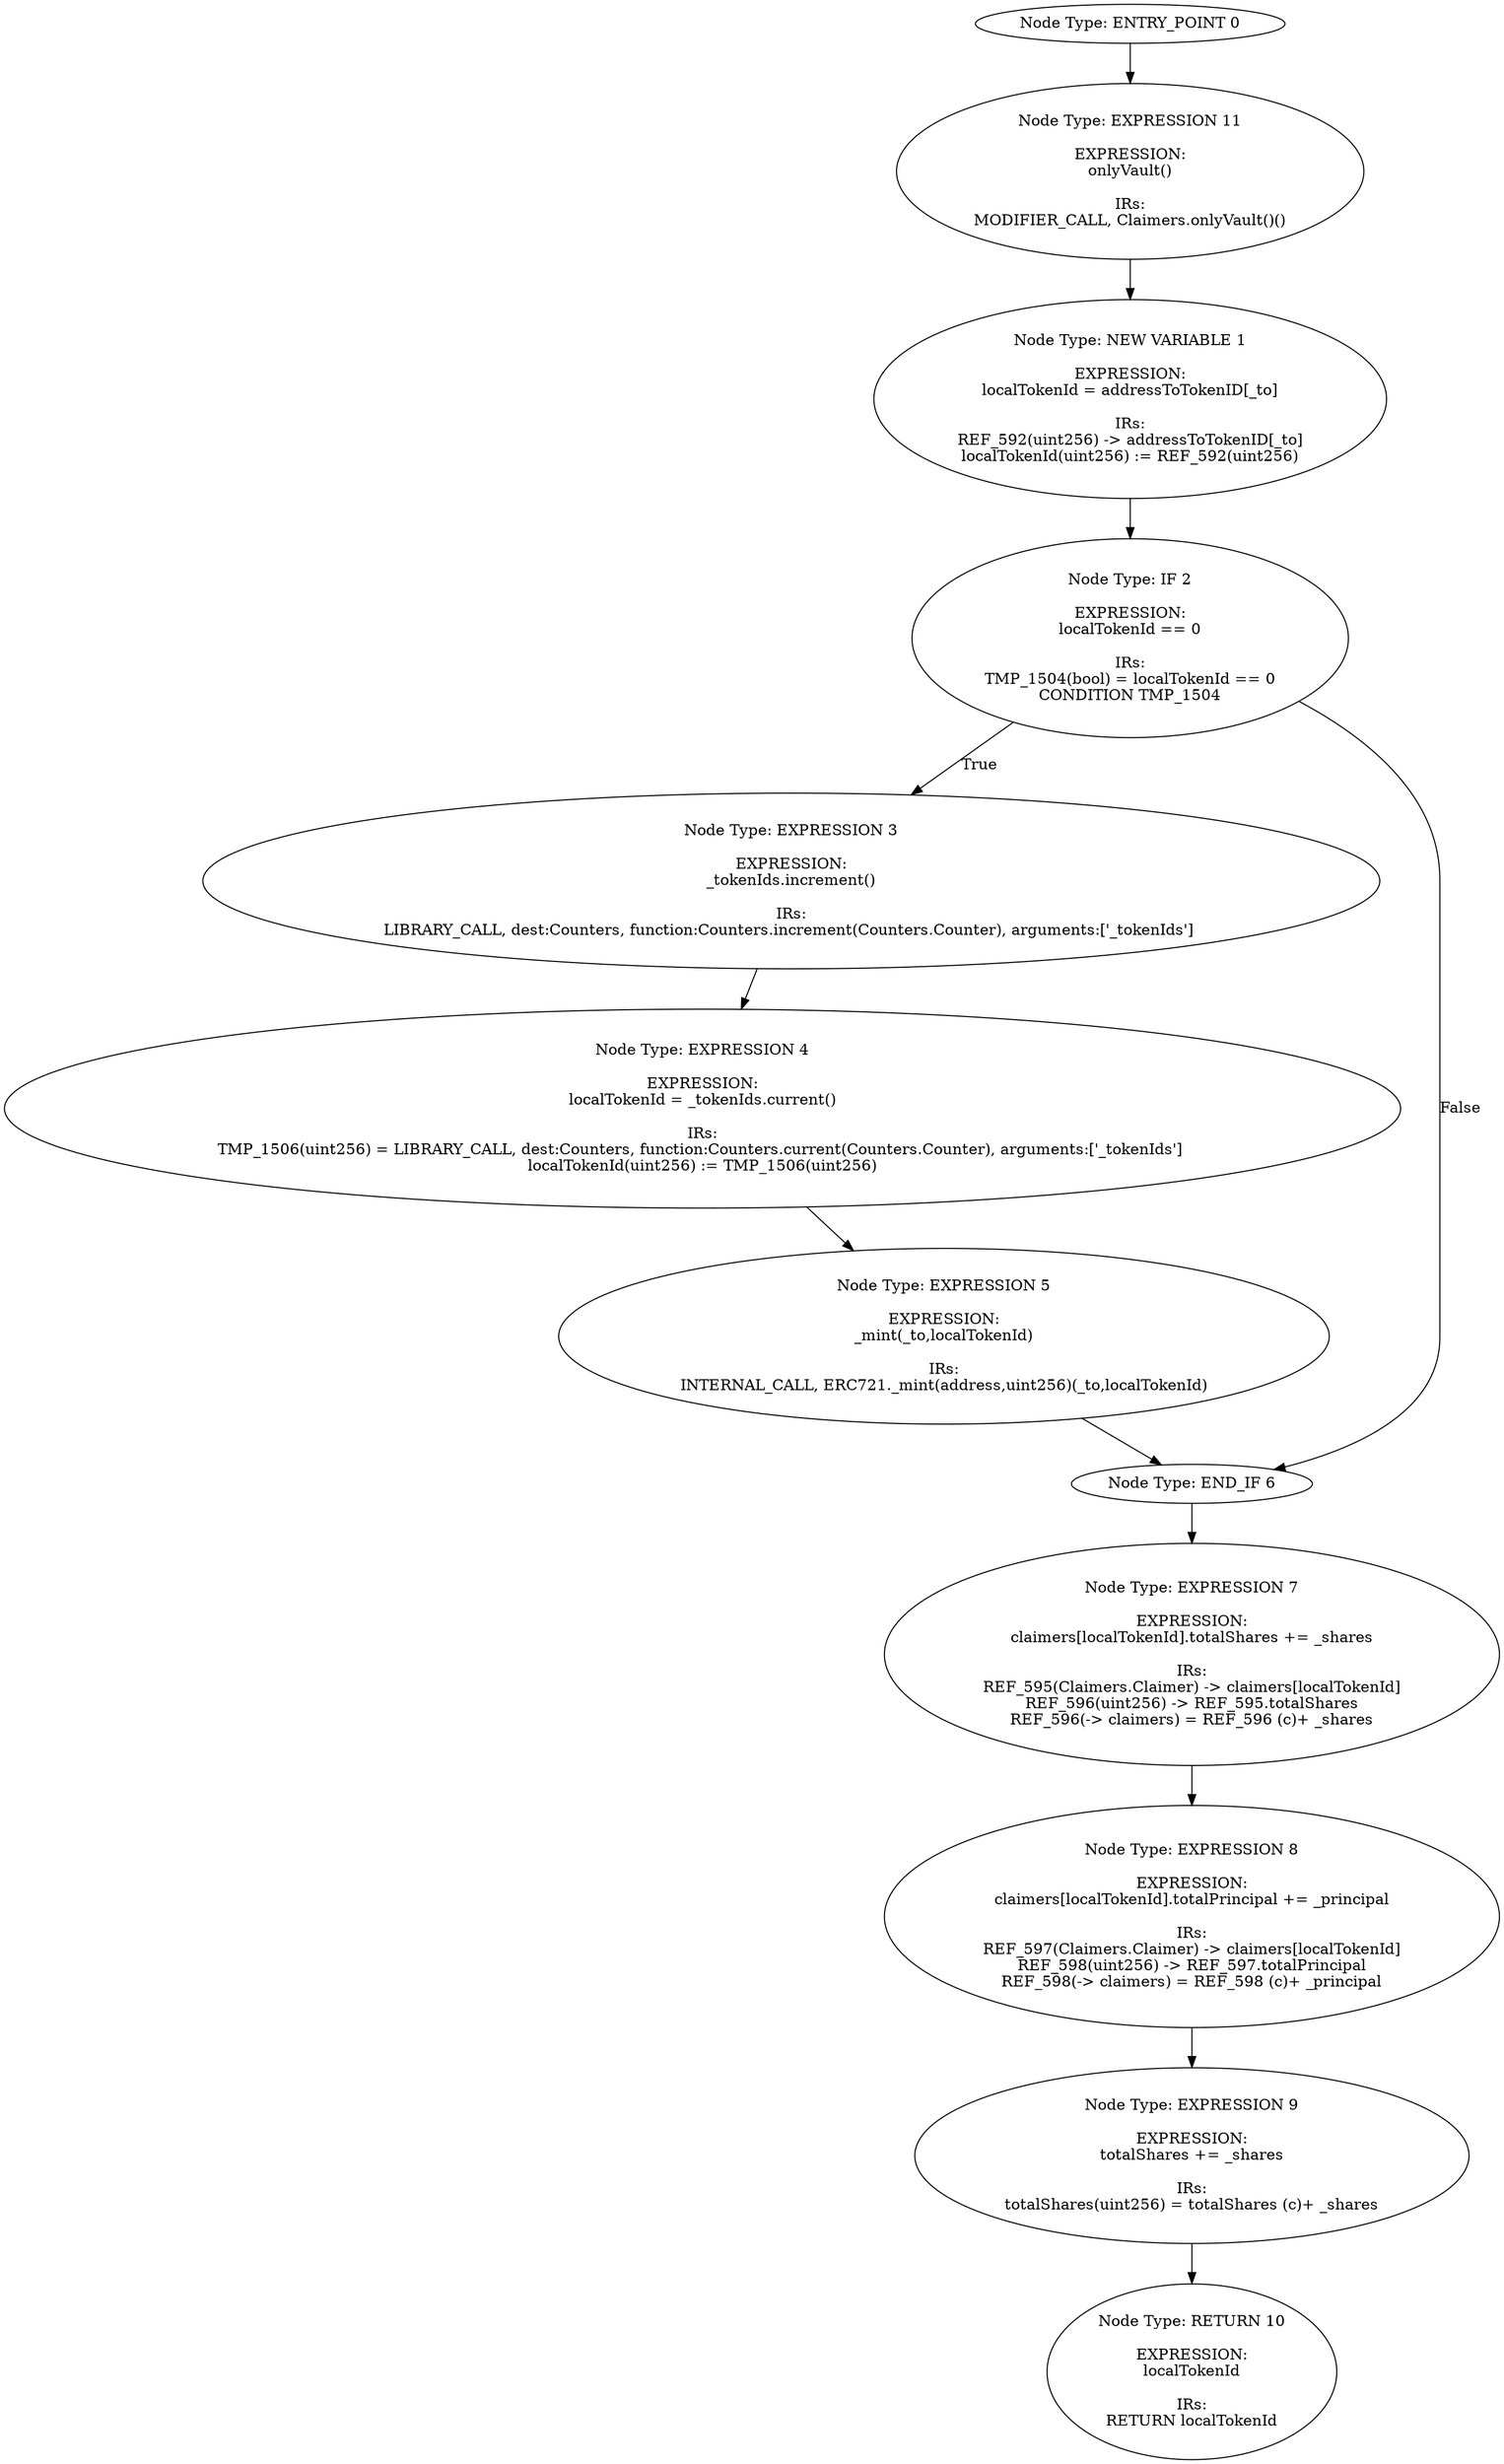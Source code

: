 digraph{
0[label="Node Type: ENTRY_POINT 0
"];
0->11;
1[label="Node Type: NEW VARIABLE 1

EXPRESSION:
localTokenId = addressToTokenID[_to]

IRs:
REF_592(uint256) -> addressToTokenID[_to]
localTokenId(uint256) := REF_592(uint256)"];
1->2;
2[label="Node Type: IF 2

EXPRESSION:
localTokenId == 0

IRs:
TMP_1504(bool) = localTokenId == 0
CONDITION TMP_1504"];
2->3[label="True"];
2->6[label="False"];
3[label="Node Type: EXPRESSION 3

EXPRESSION:
_tokenIds.increment()

IRs:
LIBRARY_CALL, dest:Counters, function:Counters.increment(Counters.Counter), arguments:['_tokenIds'] "];
3->4;
4[label="Node Type: EXPRESSION 4

EXPRESSION:
localTokenId = _tokenIds.current()

IRs:
TMP_1506(uint256) = LIBRARY_CALL, dest:Counters, function:Counters.current(Counters.Counter), arguments:['_tokenIds'] 
localTokenId(uint256) := TMP_1506(uint256)"];
4->5;
5[label="Node Type: EXPRESSION 5

EXPRESSION:
_mint(_to,localTokenId)

IRs:
INTERNAL_CALL, ERC721._mint(address,uint256)(_to,localTokenId)"];
5->6;
6[label="Node Type: END_IF 6
"];
6->7;
7[label="Node Type: EXPRESSION 7

EXPRESSION:
claimers[localTokenId].totalShares += _shares

IRs:
REF_595(Claimers.Claimer) -> claimers[localTokenId]
REF_596(uint256) -> REF_595.totalShares
REF_596(-> claimers) = REF_596 (c)+ _shares"];
7->8;
8[label="Node Type: EXPRESSION 8

EXPRESSION:
claimers[localTokenId].totalPrincipal += _principal

IRs:
REF_597(Claimers.Claimer) -> claimers[localTokenId]
REF_598(uint256) -> REF_597.totalPrincipal
REF_598(-> claimers) = REF_598 (c)+ _principal"];
8->9;
9[label="Node Type: EXPRESSION 9

EXPRESSION:
totalShares += _shares

IRs:
totalShares(uint256) = totalShares (c)+ _shares"];
9->10;
10[label="Node Type: RETURN 10

EXPRESSION:
localTokenId

IRs:
RETURN localTokenId"];
11[label="Node Type: EXPRESSION 11

EXPRESSION:
onlyVault()

IRs:
MODIFIER_CALL, Claimers.onlyVault()()"];
11->1;
}
